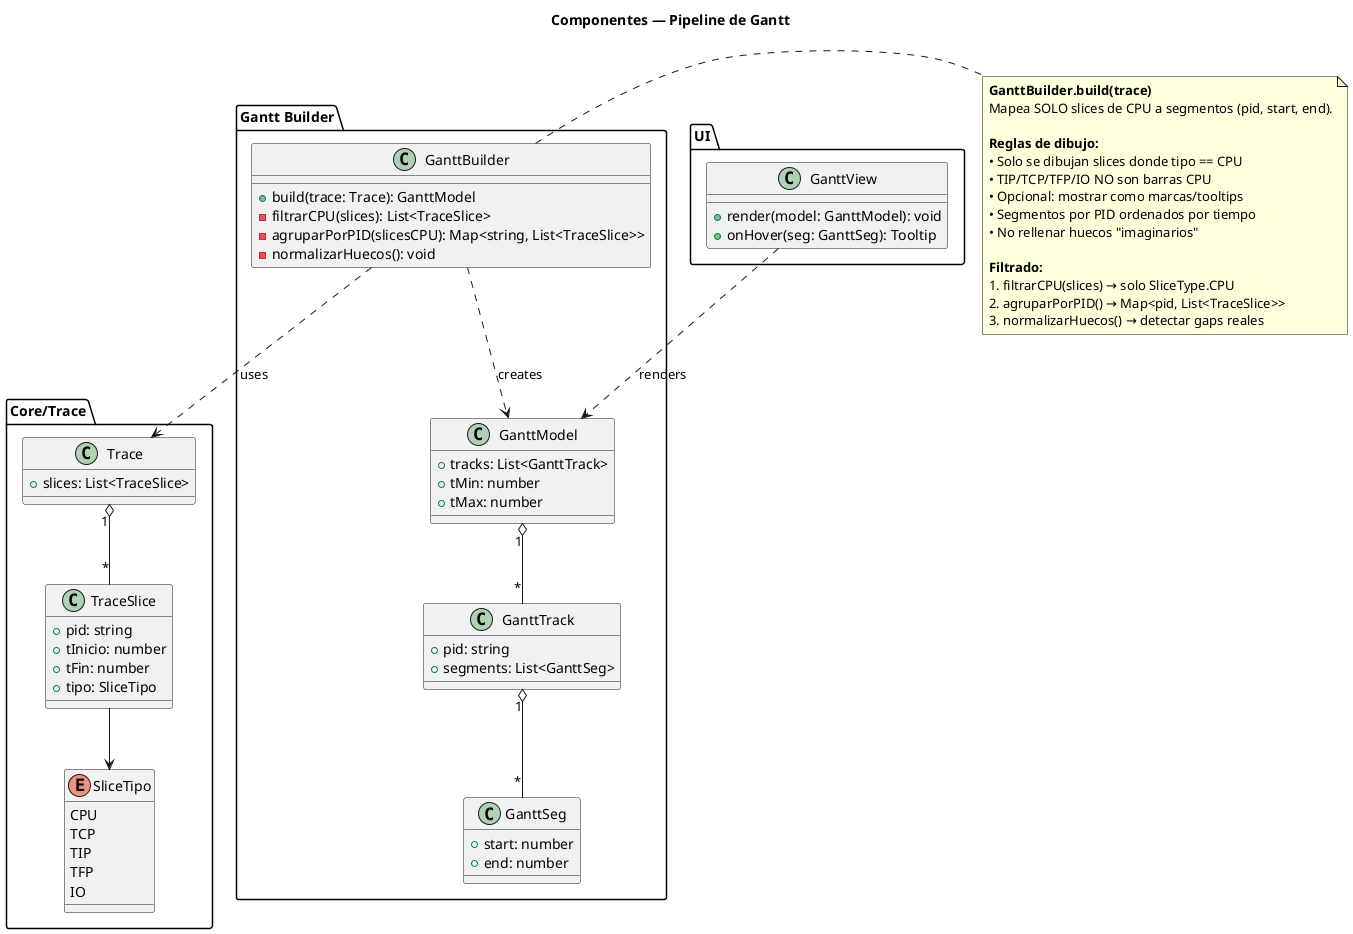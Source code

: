 @startuml componentes-gantt
title Componentes — Pipeline de Gantt

package "Core/Trace" {
  class Trace {
    +slices: List<TraceSlice>
  }
  class TraceSlice {
    +pid: string
    +tInicio: number
    +tFin: number
    +tipo: SliceTipo
  }
  enum SliceTipo {
    CPU
    TCP
    TIP
    TFP
    IO
  }
}

package "Gantt Builder" {
  class GanttBuilder {
    +build(trace: Trace): GanttModel
    -filtrarCPU(slices): List<TraceSlice>
    -agruparPorPID(slicesCPU): Map<string, List<TraceSlice>>
    -normalizarHuecos(): void
  }
  class GanttModel {
    +tracks: List<GanttTrack>
    +tMin: number
    +tMax: number
  }
  class GanttTrack {
    +pid: string
    +segments: List<GanttSeg>
  }
  class GanttSeg {
    +start: number
    +end: number
  }
}

package "UI" {
  class GanttView {
    +render(model: GanttModel): void
    +onHover(seg: GanttSeg): Tooltip
  }
}

Trace "1" o-- "*" TraceSlice
TraceSlice --> SliceTipo
GanttBuilder ..> Trace : uses
GanttBuilder ..> GanttModel : creates
GanttModel "1" o-- "*" GanttTrack
GanttTrack "1" o-- "*" GanttSeg
GanttView ..> GanttModel : renders

note right of GanttBuilder
**GanttBuilder.build(trace)**
Mapea SOLO slices de CPU a segmentos (pid, start, end).

**Reglas de dibujo:**
• Solo se dibujan slices donde tipo == CPU
• TIP/TCP/TFP/IO NO son barras CPU
• Opcional: mostrar como marcas/tooltips
• Segmentos por PID ordenados por tiempo
• No rellenar huecos "imaginarios"

**Filtrado:**
1. filtrarCPU(slices) → solo SliceType.CPU
2. agruparPorPID() → Map<pid, List<TraceSlice>>
3. normalizarHuecos() → detectar gaps reales
end note
@enduml
